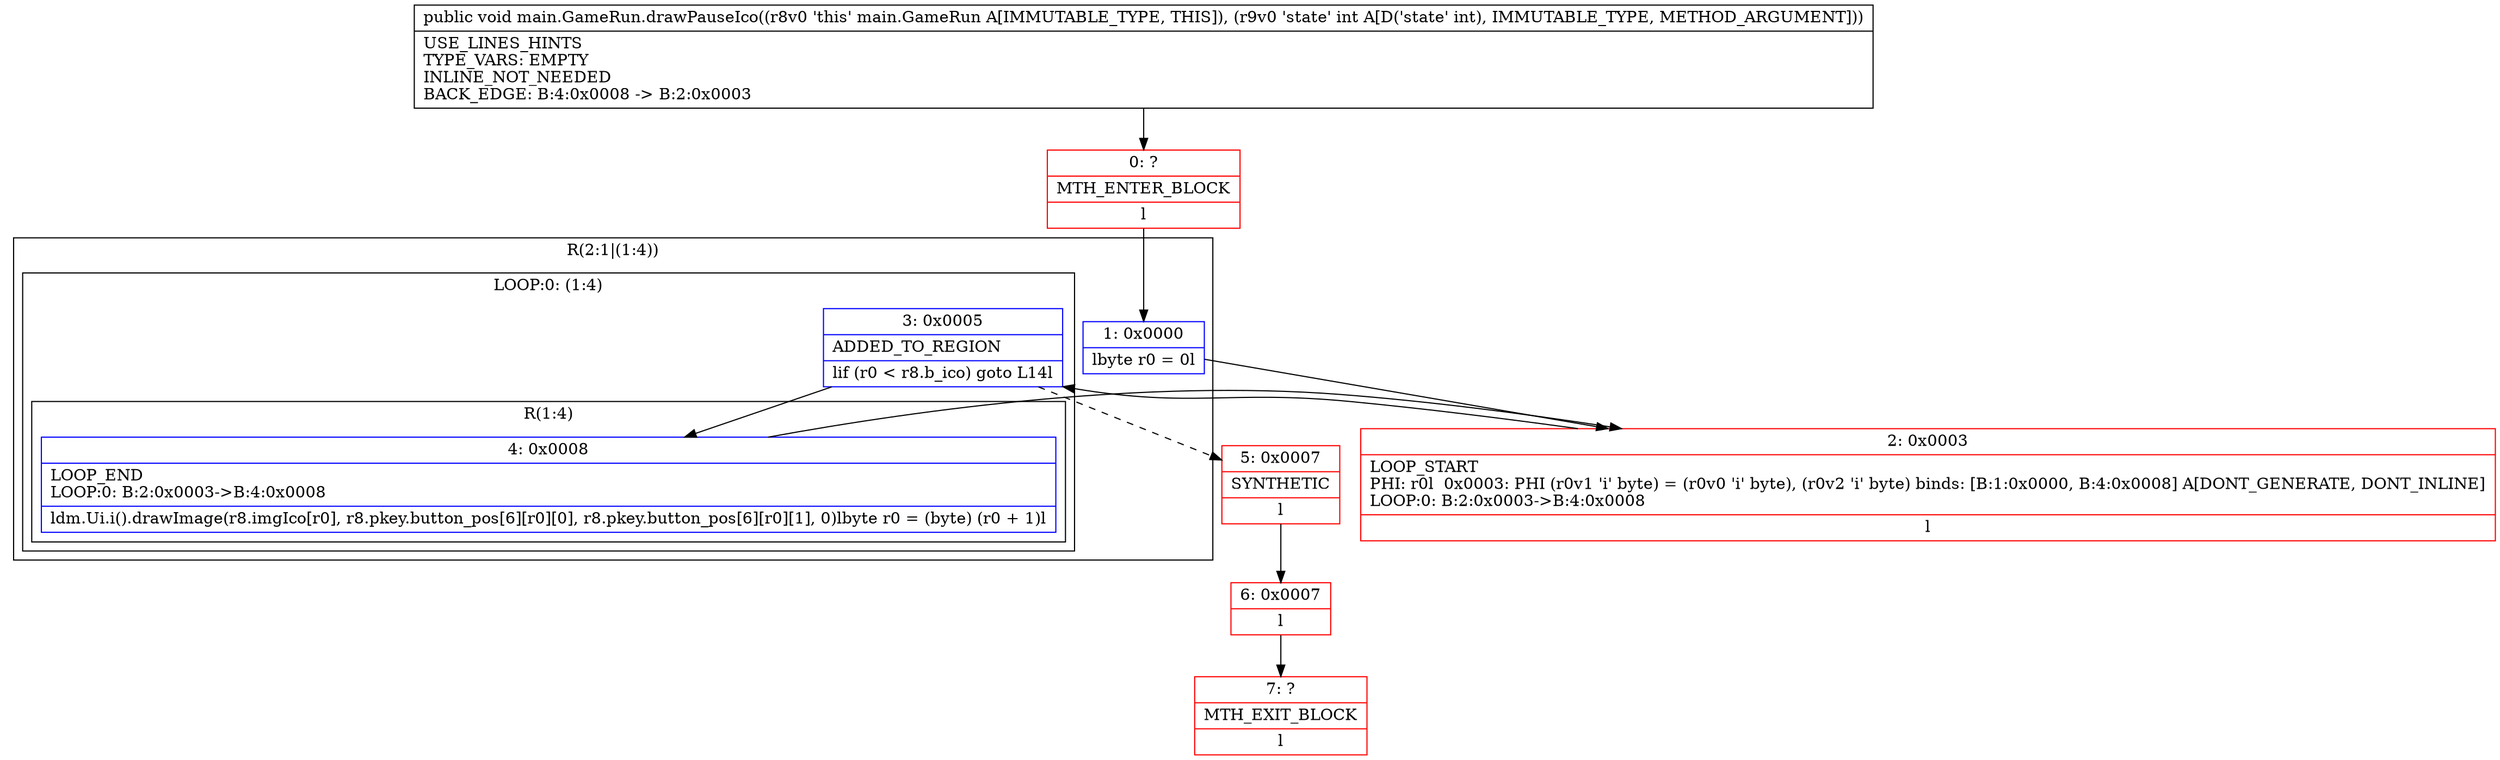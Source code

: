digraph "CFG formain.GameRun.drawPauseIco(I)V" {
subgraph cluster_Region_2050346604 {
label = "R(2:1|(1:4))";
node [shape=record,color=blue];
Node_1 [shape=record,label="{1\:\ 0x0000|lbyte r0 = 0l}"];
subgraph cluster_LoopRegion_678597336 {
label = "LOOP:0: (1:4)";
node [shape=record,color=blue];
Node_3 [shape=record,label="{3\:\ 0x0005|ADDED_TO_REGION\l|lif (r0 \< r8.b_ico) goto L14l}"];
subgraph cluster_Region_1179626384 {
label = "R(1:4)";
node [shape=record,color=blue];
Node_4 [shape=record,label="{4\:\ 0x0008|LOOP_END\lLOOP:0: B:2:0x0003\-\>B:4:0x0008\l|ldm.Ui.i().drawImage(r8.imgIco[r0], r8.pkey.button_pos[6][r0][0], r8.pkey.button_pos[6][r0][1], 0)lbyte r0 = (byte) (r0 + 1)l}"];
}
}
}
Node_0 [shape=record,color=red,label="{0\:\ ?|MTH_ENTER_BLOCK\l|l}"];
Node_2 [shape=record,color=red,label="{2\:\ 0x0003|LOOP_START\lPHI: r0l  0x0003: PHI (r0v1 'i' byte) = (r0v0 'i' byte), (r0v2 'i' byte) binds: [B:1:0x0000, B:4:0x0008] A[DONT_GENERATE, DONT_INLINE]\lLOOP:0: B:2:0x0003\-\>B:4:0x0008\l|l}"];
Node_5 [shape=record,color=red,label="{5\:\ 0x0007|SYNTHETIC\l|l}"];
Node_6 [shape=record,color=red,label="{6\:\ 0x0007|l}"];
Node_7 [shape=record,color=red,label="{7\:\ ?|MTH_EXIT_BLOCK\l|l}"];
MethodNode[shape=record,label="{public void main.GameRun.drawPauseIco((r8v0 'this' main.GameRun A[IMMUTABLE_TYPE, THIS]), (r9v0 'state' int A[D('state' int), IMMUTABLE_TYPE, METHOD_ARGUMENT]))  | USE_LINES_HINTS\lTYPE_VARS: EMPTY\lINLINE_NOT_NEEDED\lBACK_EDGE: B:4:0x0008 \-\> B:2:0x0003\l}"];
MethodNode -> Node_0;
Node_1 -> Node_2;
Node_3 -> Node_4;
Node_3 -> Node_5[style=dashed];
Node_4 -> Node_2;
Node_0 -> Node_1;
Node_2 -> Node_3;
Node_5 -> Node_6;
Node_6 -> Node_7;
}

